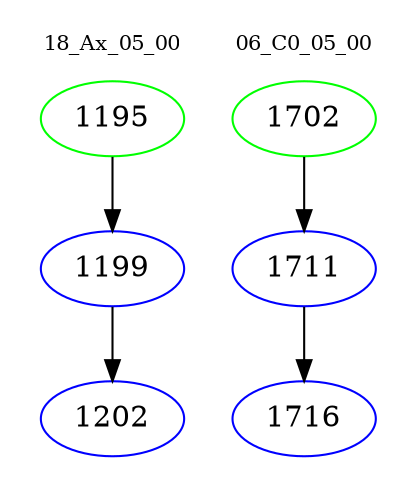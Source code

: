 digraph{
subgraph cluster_0 {
color = white
label = "18_Ax_05_00";
fontsize=10;
T0_1195 [label="1195", color="green"]
T0_1195 -> T0_1199 [color="black"]
T0_1199 [label="1199", color="blue"]
T0_1199 -> T0_1202 [color="black"]
T0_1202 [label="1202", color="blue"]
}
subgraph cluster_1 {
color = white
label = "06_C0_05_00";
fontsize=10;
T1_1702 [label="1702", color="green"]
T1_1702 -> T1_1711 [color="black"]
T1_1711 [label="1711", color="blue"]
T1_1711 -> T1_1716 [color="black"]
T1_1716 [label="1716", color="blue"]
}
}
